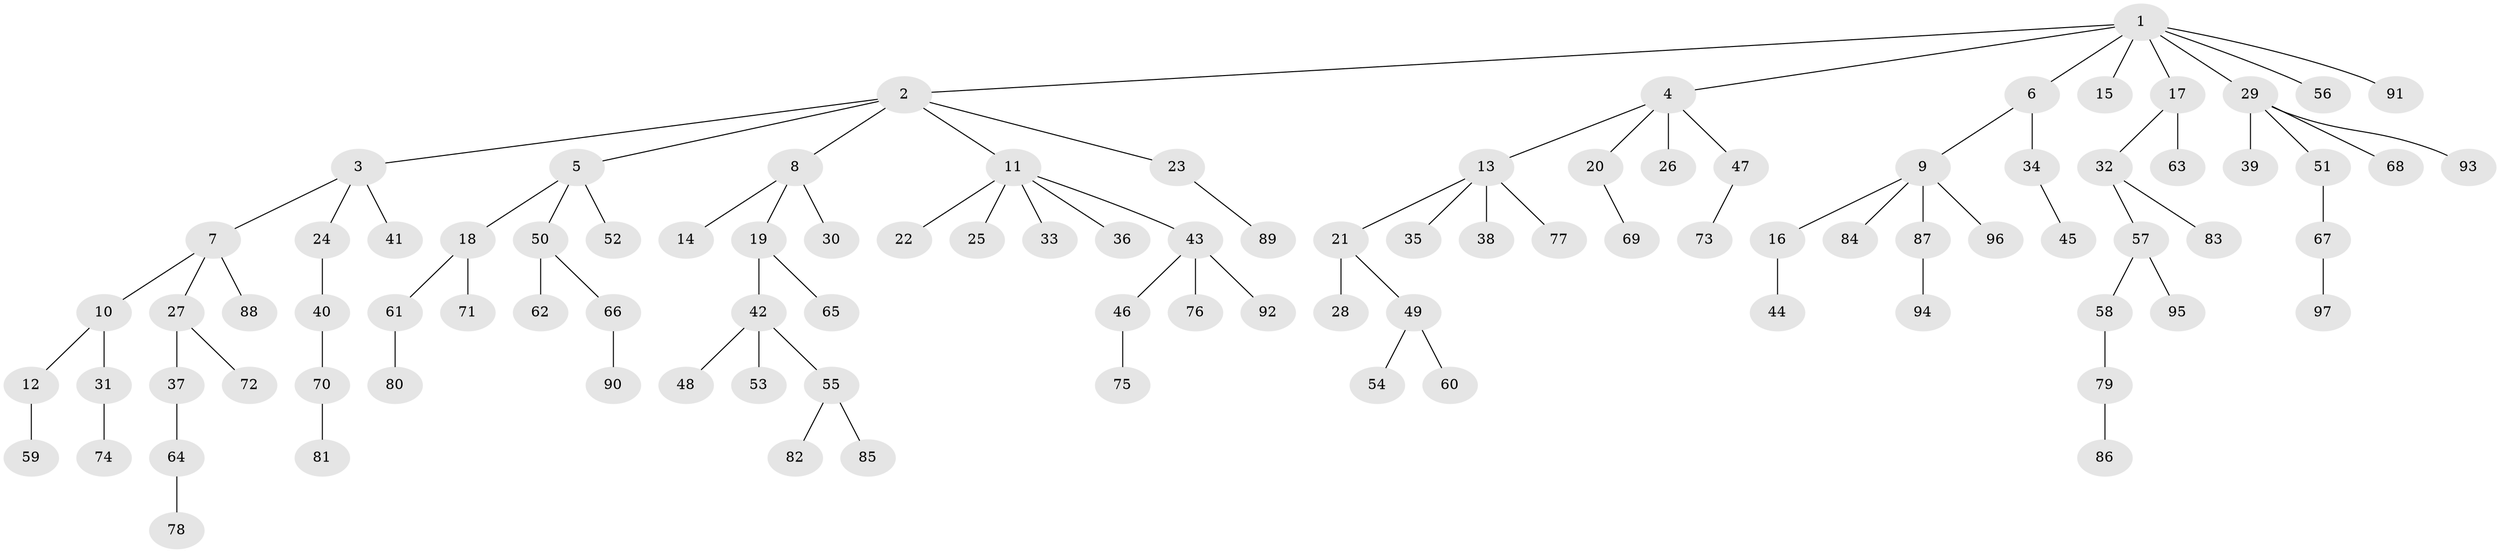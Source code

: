 // Generated by graph-tools (version 1.1) at 2025/11/02/27/25 16:11:26]
// undirected, 97 vertices, 96 edges
graph export_dot {
graph [start="1"]
  node [color=gray90,style=filled];
  1;
  2;
  3;
  4;
  5;
  6;
  7;
  8;
  9;
  10;
  11;
  12;
  13;
  14;
  15;
  16;
  17;
  18;
  19;
  20;
  21;
  22;
  23;
  24;
  25;
  26;
  27;
  28;
  29;
  30;
  31;
  32;
  33;
  34;
  35;
  36;
  37;
  38;
  39;
  40;
  41;
  42;
  43;
  44;
  45;
  46;
  47;
  48;
  49;
  50;
  51;
  52;
  53;
  54;
  55;
  56;
  57;
  58;
  59;
  60;
  61;
  62;
  63;
  64;
  65;
  66;
  67;
  68;
  69;
  70;
  71;
  72;
  73;
  74;
  75;
  76;
  77;
  78;
  79;
  80;
  81;
  82;
  83;
  84;
  85;
  86;
  87;
  88;
  89;
  90;
  91;
  92;
  93;
  94;
  95;
  96;
  97;
  1 -- 2;
  1 -- 4;
  1 -- 6;
  1 -- 15;
  1 -- 17;
  1 -- 29;
  1 -- 56;
  1 -- 91;
  2 -- 3;
  2 -- 5;
  2 -- 8;
  2 -- 11;
  2 -- 23;
  3 -- 7;
  3 -- 24;
  3 -- 41;
  4 -- 13;
  4 -- 20;
  4 -- 26;
  4 -- 47;
  5 -- 18;
  5 -- 50;
  5 -- 52;
  6 -- 9;
  6 -- 34;
  7 -- 10;
  7 -- 27;
  7 -- 88;
  8 -- 14;
  8 -- 19;
  8 -- 30;
  9 -- 16;
  9 -- 84;
  9 -- 87;
  9 -- 96;
  10 -- 12;
  10 -- 31;
  11 -- 22;
  11 -- 25;
  11 -- 33;
  11 -- 36;
  11 -- 43;
  12 -- 59;
  13 -- 21;
  13 -- 35;
  13 -- 38;
  13 -- 77;
  16 -- 44;
  17 -- 32;
  17 -- 63;
  18 -- 61;
  18 -- 71;
  19 -- 42;
  19 -- 65;
  20 -- 69;
  21 -- 28;
  21 -- 49;
  23 -- 89;
  24 -- 40;
  27 -- 37;
  27 -- 72;
  29 -- 39;
  29 -- 51;
  29 -- 68;
  29 -- 93;
  31 -- 74;
  32 -- 57;
  32 -- 83;
  34 -- 45;
  37 -- 64;
  40 -- 70;
  42 -- 48;
  42 -- 53;
  42 -- 55;
  43 -- 46;
  43 -- 76;
  43 -- 92;
  46 -- 75;
  47 -- 73;
  49 -- 54;
  49 -- 60;
  50 -- 62;
  50 -- 66;
  51 -- 67;
  55 -- 82;
  55 -- 85;
  57 -- 58;
  57 -- 95;
  58 -- 79;
  61 -- 80;
  64 -- 78;
  66 -- 90;
  67 -- 97;
  70 -- 81;
  79 -- 86;
  87 -- 94;
}
